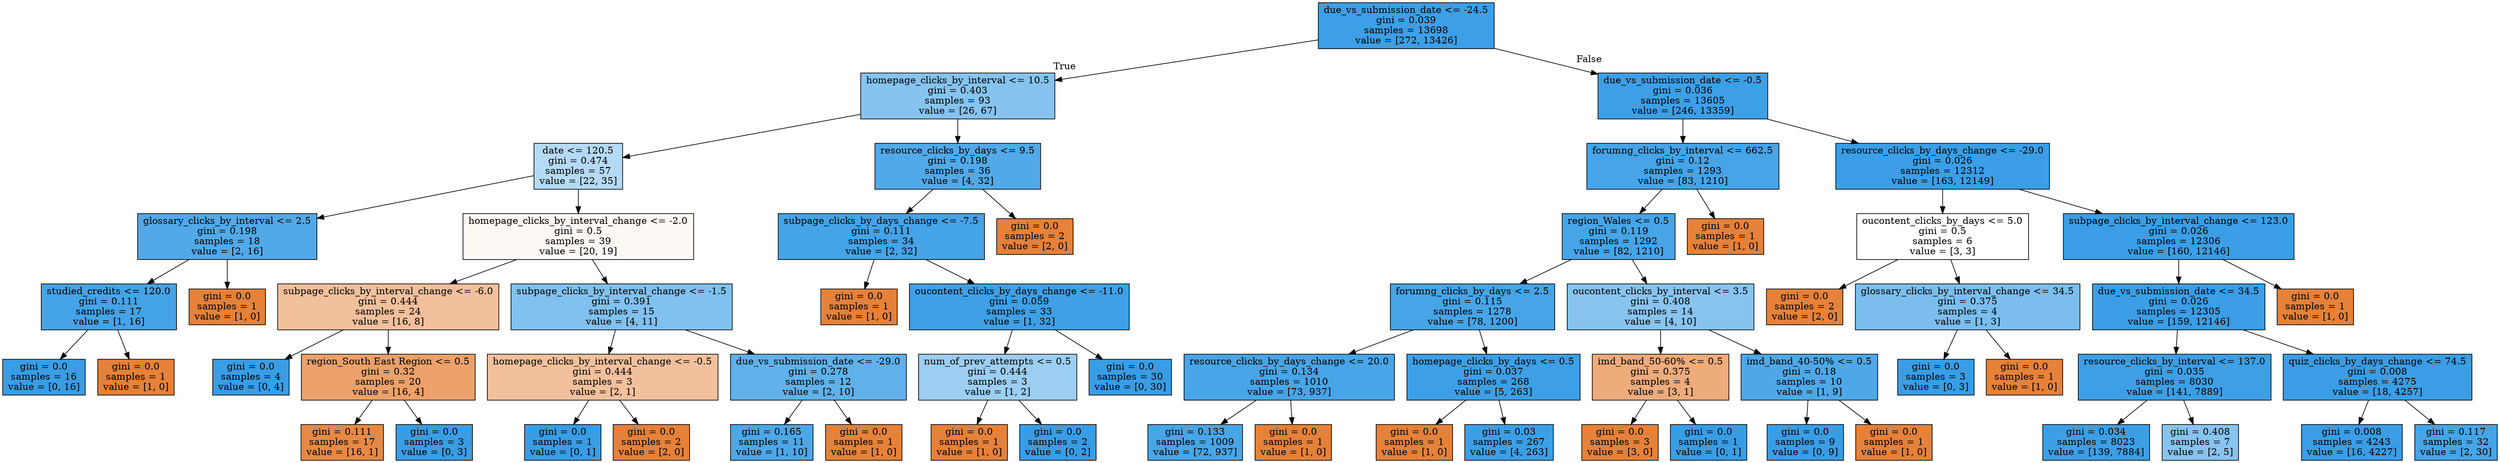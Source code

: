 digraph Tree {
node [shape=box, style="filled", color="black"] ;
0 [label="due_vs_submission_date <= -24.5\ngini = 0.039\nsamples = 13698\nvalue = [272, 13426]", fillcolor="#399de5fa"] ;
1 [label="homepage_clicks_by_interval <= 10.5\ngini = 0.403\nsamples = 93\nvalue = [26, 67]", fillcolor="#399de59c"] ;
0 -> 1 [labeldistance=2.5, labelangle=45, headlabel="True"] ;
2 [label="date <= 120.5\ngini = 0.474\nsamples = 57\nvalue = [22, 35]", fillcolor="#399de55f"] ;
1 -> 2 ;
3 [label="glossary_clicks_by_interval <= 2.5\ngini = 0.198\nsamples = 18\nvalue = [2, 16]", fillcolor="#399de5df"] ;
2 -> 3 ;
4 [label="studied_credits <= 120.0\ngini = 0.111\nsamples = 17\nvalue = [1, 16]", fillcolor="#399de5ef"] ;
3 -> 4 ;
5 [label="gini = 0.0\nsamples = 16\nvalue = [0, 16]", fillcolor="#399de5ff"] ;
4 -> 5 ;
6 [label="gini = 0.0\nsamples = 1\nvalue = [1, 0]", fillcolor="#e58139ff"] ;
4 -> 6 ;
7 [label="gini = 0.0\nsamples = 1\nvalue = [1, 0]", fillcolor="#e58139ff"] ;
3 -> 7 ;
8 [label="homepage_clicks_by_interval_change <= -2.0\ngini = 0.5\nsamples = 39\nvalue = [20, 19]", fillcolor="#e581390d"] ;
2 -> 8 ;
9 [label="subpage_clicks_by_interval_change <= -6.0\ngini = 0.444\nsamples = 24\nvalue = [16, 8]", fillcolor="#e581397f"] ;
8 -> 9 ;
10 [label="gini = 0.0\nsamples = 4\nvalue = [0, 4]", fillcolor="#399de5ff"] ;
9 -> 10 ;
11 [label="region_South East Region <= 0.5\ngini = 0.32\nsamples = 20\nvalue = [16, 4]", fillcolor="#e58139bf"] ;
9 -> 11 ;
12 [label="gini = 0.111\nsamples = 17\nvalue = [16, 1]", fillcolor="#e58139ef"] ;
11 -> 12 ;
13 [label="gini = 0.0\nsamples = 3\nvalue = [0, 3]", fillcolor="#399de5ff"] ;
11 -> 13 ;
14 [label="subpage_clicks_by_interval_change <= -1.5\ngini = 0.391\nsamples = 15\nvalue = [4, 11]", fillcolor="#399de5a2"] ;
8 -> 14 ;
15 [label="homepage_clicks_by_interval_change <= -0.5\ngini = 0.444\nsamples = 3\nvalue = [2, 1]", fillcolor="#e581397f"] ;
14 -> 15 ;
16 [label="gini = 0.0\nsamples = 1\nvalue = [0, 1]", fillcolor="#399de5ff"] ;
15 -> 16 ;
17 [label="gini = 0.0\nsamples = 2\nvalue = [2, 0]", fillcolor="#e58139ff"] ;
15 -> 17 ;
18 [label="due_vs_submission_date <= -29.0\ngini = 0.278\nsamples = 12\nvalue = [2, 10]", fillcolor="#399de5cc"] ;
14 -> 18 ;
19 [label="gini = 0.165\nsamples = 11\nvalue = [1, 10]", fillcolor="#399de5e6"] ;
18 -> 19 ;
20 [label="gini = 0.0\nsamples = 1\nvalue = [1, 0]", fillcolor="#e58139ff"] ;
18 -> 20 ;
21 [label="resource_clicks_by_days <= 9.5\ngini = 0.198\nsamples = 36\nvalue = [4, 32]", fillcolor="#399de5df"] ;
1 -> 21 ;
22 [label="subpage_clicks_by_days_change <= -7.5\ngini = 0.111\nsamples = 34\nvalue = [2, 32]", fillcolor="#399de5ef"] ;
21 -> 22 ;
23 [label="gini = 0.0\nsamples = 1\nvalue = [1, 0]", fillcolor="#e58139ff"] ;
22 -> 23 ;
24 [label="oucontent_clicks_by_days_change <= -11.0\ngini = 0.059\nsamples = 33\nvalue = [1, 32]", fillcolor="#399de5f7"] ;
22 -> 24 ;
25 [label="num_of_prev_attempts <= 0.5\ngini = 0.444\nsamples = 3\nvalue = [1, 2]", fillcolor="#399de57f"] ;
24 -> 25 ;
26 [label="gini = 0.0\nsamples = 1\nvalue = [1, 0]", fillcolor="#e58139ff"] ;
25 -> 26 ;
27 [label="gini = 0.0\nsamples = 2\nvalue = [0, 2]", fillcolor="#399de5ff"] ;
25 -> 27 ;
28 [label="gini = 0.0\nsamples = 30\nvalue = [0, 30]", fillcolor="#399de5ff"] ;
24 -> 28 ;
29 [label="gini = 0.0\nsamples = 2\nvalue = [2, 0]", fillcolor="#e58139ff"] ;
21 -> 29 ;
30 [label="due_vs_submission_date <= -0.5\ngini = 0.036\nsamples = 13605\nvalue = [246, 13359]", fillcolor="#399de5fa"] ;
0 -> 30 [labeldistance=2.5, labelangle=-45, headlabel="False"] ;
31 [label="forumng_clicks_by_interval <= 662.5\ngini = 0.12\nsamples = 1293\nvalue = [83, 1210]", fillcolor="#399de5ee"] ;
30 -> 31 ;
32 [label="region_Wales <= 0.5\ngini = 0.119\nsamples = 1292\nvalue = [82, 1210]", fillcolor="#399de5ee"] ;
31 -> 32 ;
33 [label="forumng_clicks_by_days <= 2.5\ngini = 0.115\nsamples = 1278\nvalue = [78, 1200]", fillcolor="#399de5ee"] ;
32 -> 33 ;
34 [label="resource_clicks_by_days_change <= 20.0\ngini = 0.134\nsamples = 1010\nvalue = [73, 937]", fillcolor="#399de5eb"] ;
33 -> 34 ;
35 [label="gini = 0.133\nsamples = 1009\nvalue = [72, 937]", fillcolor="#399de5eb"] ;
34 -> 35 ;
36 [label="gini = 0.0\nsamples = 1\nvalue = [1, 0]", fillcolor="#e58139ff"] ;
34 -> 36 ;
37 [label="homepage_clicks_by_days <= 0.5\ngini = 0.037\nsamples = 268\nvalue = [5, 263]", fillcolor="#399de5fa"] ;
33 -> 37 ;
38 [label="gini = 0.0\nsamples = 1\nvalue = [1, 0]", fillcolor="#e58139ff"] ;
37 -> 38 ;
39 [label="gini = 0.03\nsamples = 267\nvalue = [4, 263]", fillcolor="#399de5fb"] ;
37 -> 39 ;
40 [label="oucontent_clicks_by_interval <= 3.5\ngini = 0.408\nsamples = 14\nvalue = [4, 10]", fillcolor="#399de599"] ;
32 -> 40 ;
41 [label="imd_band_50-60% <= 0.5\ngini = 0.375\nsamples = 4\nvalue = [3, 1]", fillcolor="#e58139aa"] ;
40 -> 41 ;
42 [label="gini = 0.0\nsamples = 3\nvalue = [3, 0]", fillcolor="#e58139ff"] ;
41 -> 42 ;
43 [label="gini = 0.0\nsamples = 1\nvalue = [0, 1]", fillcolor="#399de5ff"] ;
41 -> 43 ;
44 [label="imd_band_40-50% <= 0.5\ngini = 0.18\nsamples = 10\nvalue = [1, 9]", fillcolor="#399de5e3"] ;
40 -> 44 ;
45 [label="gini = 0.0\nsamples = 9\nvalue = [0, 9]", fillcolor="#399de5ff"] ;
44 -> 45 ;
46 [label="gini = 0.0\nsamples = 1\nvalue = [1, 0]", fillcolor="#e58139ff"] ;
44 -> 46 ;
47 [label="gini = 0.0\nsamples = 1\nvalue = [1, 0]", fillcolor="#e58139ff"] ;
31 -> 47 ;
48 [label="resource_clicks_by_days_change <= -29.0\ngini = 0.026\nsamples = 12312\nvalue = [163, 12149]", fillcolor="#399de5fc"] ;
30 -> 48 ;
49 [label="oucontent_clicks_by_days <= 5.0\ngini = 0.5\nsamples = 6\nvalue = [3, 3]", fillcolor="#e5813900"] ;
48 -> 49 ;
50 [label="gini = 0.0\nsamples = 2\nvalue = [2, 0]", fillcolor="#e58139ff"] ;
49 -> 50 ;
51 [label="glossary_clicks_by_interval_change <= 34.5\ngini = 0.375\nsamples = 4\nvalue = [1, 3]", fillcolor="#399de5aa"] ;
49 -> 51 ;
52 [label="gini = 0.0\nsamples = 3\nvalue = [0, 3]", fillcolor="#399de5ff"] ;
51 -> 52 ;
53 [label="gini = 0.0\nsamples = 1\nvalue = [1, 0]", fillcolor="#e58139ff"] ;
51 -> 53 ;
54 [label="subpage_clicks_by_interval_change <= 123.0\ngini = 0.026\nsamples = 12306\nvalue = [160, 12146]", fillcolor="#399de5fc"] ;
48 -> 54 ;
55 [label="due_vs_submission_date <= 34.5\ngini = 0.026\nsamples = 12305\nvalue = [159, 12146]", fillcolor="#399de5fc"] ;
54 -> 55 ;
56 [label="resource_clicks_by_interval <= 137.0\ngini = 0.035\nsamples = 8030\nvalue = [141, 7889]", fillcolor="#399de5fa"] ;
55 -> 56 ;
57 [label="gini = 0.034\nsamples = 8023\nvalue = [139, 7884]", fillcolor="#399de5fb"] ;
56 -> 57 ;
58 [label="gini = 0.408\nsamples = 7\nvalue = [2, 5]", fillcolor="#399de599"] ;
56 -> 58 ;
59 [label="quiz_clicks_by_days_change <= 74.5\ngini = 0.008\nsamples = 4275\nvalue = [18, 4257]", fillcolor="#399de5fe"] ;
55 -> 59 ;
60 [label="gini = 0.008\nsamples = 4243\nvalue = [16, 4227]", fillcolor="#399de5fe"] ;
59 -> 60 ;
61 [label="gini = 0.117\nsamples = 32\nvalue = [2, 30]", fillcolor="#399de5ee"] ;
59 -> 61 ;
62 [label="gini = 0.0\nsamples = 1\nvalue = [1, 0]", fillcolor="#e58139ff"] ;
54 -> 62 ;
}